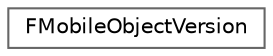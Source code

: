 digraph "Graphical Class Hierarchy"
{
 // INTERACTIVE_SVG=YES
 // LATEX_PDF_SIZE
  bgcolor="transparent";
  edge [fontname=Helvetica,fontsize=10,labelfontname=Helvetica,labelfontsize=10];
  node [fontname=Helvetica,fontsize=10,shape=box,height=0.2,width=0.4];
  rankdir="LR";
  Node0 [id="Node000000",label="FMobileObjectVersion",height=0.2,width=0.4,color="grey40", fillcolor="white", style="filled",URL="$da/df6/structFMobileObjectVersion.html",tooltip=" "];
}
